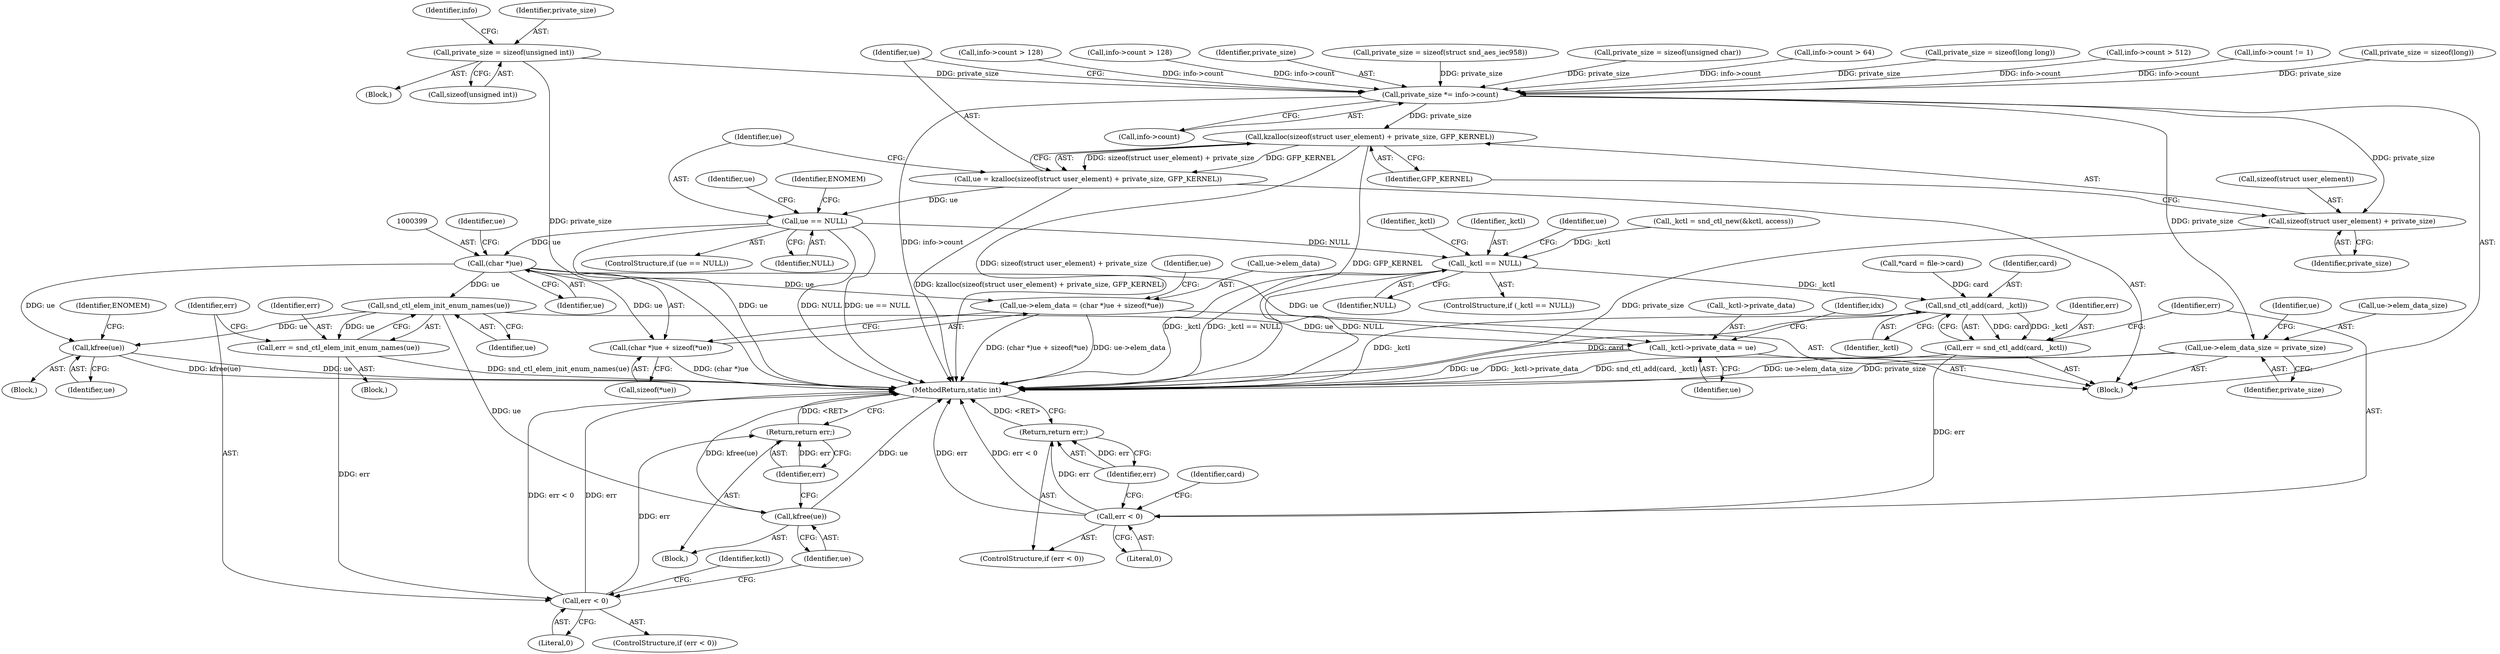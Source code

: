 digraph "0_linux_82262a46627bebb0febcc26664746c25cef08563@API" {
"1000297" [label="(Call,private_size = sizeof(unsigned int))"];
"1000355" [label="(Call,private_size *= info->count)"];
"1000362" [label="(Call,kzalloc(sizeof(struct user_element) + private_size, GFP_KERNEL))"];
"1000360" [label="(Call,ue = kzalloc(sizeof(struct user_element) + private_size, GFP_KERNEL))"];
"1000369" [label="(Call,ue == NULL)"];
"1000398" [label="(Call,(char *)ue)"];
"1000393" [label="(Call,ue->elem_data = (char *)ue + sizeof(*ue))"];
"1000397" [label="(Call,(char *)ue + sizeof(*ue))"];
"1000420" [label="(Call,snd_ctl_elem_init_enum_names(ue))"];
"1000418" [label="(Call,err = snd_ctl_elem_init_enum_names(ue))"];
"1000423" [label="(Call,err < 0)"];
"1000429" [label="(Return,return err;)"];
"1000427" [label="(Call,kfree(ue))"];
"1000451" [label="(Call,kfree(ue))"];
"1000456" [label="(Call,_kctl->private_data = ue)"];
"1000443" [label="(Call,_kctl == NULL)"];
"1000483" [label="(Call,snd_ctl_add(card, _kctl))"];
"1000481" [label="(Call,err = snd_ctl_add(card, _kctl))"];
"1000487" [label="(Call,err < 0)"];
"1000490" [label="(Return,return err;)"];
"1000363" [label="(Call,sizeof(struct user_element) + private_size)"];
"1000404" [label="(Call,ue->elem_data_size = private_size)"];
"1000489" [label="(Literal,0)"];
"1000272" [label="(Call,info->count > 128)"];
"1000484" [label="(Identifier,card)"];
"1000481" [label="(Call,err = snd_ctl_add(card, _kctl))"];
"1000377" [label="(Identifier,ue)"];
"1000397" [label="(Call,(char *)ue + sizeof(*ue))"];
"1000356" [label="(Identifier,private_size)"];
"1000424" [label="(Identifier,err)"];
"1000408" [label="(Identifier,private_size)"];
"1000374" [label="(Identifier,ENOMEM)"];
"1000428" [label="(Identifier,ue)"];
"1000495" [label="(Identifier,card)"];
"1000491" [label="(Identifier,err)"];
"1000442" [label="(ControlStructure,if (_kctl == NULL))"];
"1000398" [label="(Call,(char *)ue)"];
"1000429" [label="(Return,return err;)"];
"1000364" [label="(Call,sizeof(struct user_element))"];
"1000104" [label="(Block,)"];
"1000460" [label="(Identifier,ue)"];
"1000362" [label="(Call,kzalloc(sizeof(struct user_element) + private_size, GFP_KERNEL))"];
"1000370" [label="(Identifier,ue)"];
"1000456" [label="(Call,_kctl->private_data = ue)"];
"1000400" [label="(Identifier,ue)"];
"1000482" [label="(Identifier,err)"];
"1000337" [label="(Call,private_size = sizeof(struct snd_aes_iec958))"];
"1000322" [label="(Call,private_size = sizeof(unsigned char))"];
"1000443" [label="(Call,_kctl == NULL)"];
"1000287" [label="(Call,info->count > 64)"];
"1000446" [label="(Block,)"];
"1000401" [label="(Call,sizeof(*ue))"];
"1000394" [label="(Call,ue->elem_data)"];
"1000406" [label="(Identifier,ue)"];
"1000451" [label="(Call,kfree(ue))"];
"1000403" [label="(Identifier,ue)"];
"1000282" [label="(Call,private_size = sizeof(long long))"];
"1000405" [label="(Call,ue->elem_data_size)"];
"1000361" [label="(Identifier,ue)"];
"1000264" [label="(Block,)"];
"1000106" [label="(Call,*card = file->card)"];
"1000433" [label="(Identifier,kctl)"];
"1000452" [label="(Identifier,ue)"];
"1000425" [label="(Literal,0)"];
"1000488" [label="(Identifier,err)"];
"1000297" [label="(Call,private_size = sizeof(unsigned int))"];
"1000366" [label="(Identifier,private_size)"];
"1000327" [label="(Call,info->count > 512)"];
"1000463" [label="(Identifier,idx)"];
"1000426" [label="(Block,)"];
"1000299" [label="(Call,sizeof(unsigned int))"];
"1000305" [label="(Identifier,info)"];
"1000369" [label="(Call,ue == NULL)"];
"1000490" [label="(Return,return err;)"];
"1000444" [label="(Identifier,_kctl)"];
"1000449" [label="(Identifier,ue)"];
"1000342" [label="(Call,info->count != 1)"];
"1000436" [label="(Call,_kctl = snd_ctl_new(&kctl, access))"];
"1000404" [label="(Call,ue->elem_data_size = private_size)"];
"1000419" [label="(Identifier,err)"];
"1000422" [label="(ControlStructure,if (err < 0))"];
"1000487" [label="(Call,err < 0)"];
"1000357" [label="(Call,info->count)"];
"1000393" [label="(Call,ue->elem_data = (char *)ue + sizeof(*ue))"];
"1000457" [label="(Call,_kctl->private_data)"];
"1000355" [label="(Call,private_size *= info->count)"];
"1000483" [label="(Call,snd_ctl_add(card, _kctl))"];
"1000363" [label="(Call,sizeof(struct user_element) + private_size)"];
"1000420" [label="(Call,snd_ctl_elem_init_enum_names(ue))"];
"1000360" [label="(Call,ue = kzalloc(sizeof(struct user_element) + private_size, GFP_KERNEL))"];
"1000368" [label="(ControlStructure,if (ue == NULL))"];
"1000418" [label="(Call,err = snd_ctl_elem_init_enum_names(ue))"];
"1000413" [label="(Identifier,ue)"];
"1000508" [label="(MethodReturn,static int)"];
"1000458" [label="(Identifier,_kctl)"];
"1000430" [label="(Identifier,err)"];
"1000367" [label="(Identifier,GFP_KERNEL)"];
"1000455" [label="(Identifier,ENOMEM)"];
"1000371" [label="(Identifier,NULL)"];
"1000267" [label="(Call,private_size = sizeof(long))"];
"1000417" [label="(Block,)"];
"1000303" [label="(Call,info->count > 128)"];
"1000485" [label="(Identifier,_kctl)"];
"1000486" [label="(ControlStructure,if (err < 0))"];
"1000427" [label="(Call,kfree(ue))"];
"1000423" [label="(Call,err < 0)"];
"1000298" [label="(Identifier,private_size)"];
"1000421" [label="(Identifier,ue)"];
"1000445" [label="(Identifier,NULL)"];
"1000297" -> "1000264"  [label="AST: "];
"1000297" -> "1000299"  [label="CFG: "];
"1000298" -> "1000297"  [label="AST: "];
"1000299" -> "1000297"  [label="AST: "];
"1000305" -> "1000297"  [label="CFG: "];
"1000297" -> "1000508"  [label="DDG: private_size"];
"1000297" -> "1000355"  [label="DDG: private_size"];
"1000355" -> "1000104"  [label="AST: "];
"1000355" -> "1000357"  [label="CFG: "];
"1000356" -> "1000355"  [label="AST: "];
"1000357" -> "1000355"  [label="AST: "];
"1000361" -> "1000355"  [label="CFG: "];
"1000355" -> "1000508"  [label="DDG: info->count"];
"1000327" -> "1000355"  [label="DDG: info->count"];
"1000272" -> "1000355"  [label="DDG: info->count"];
"1000287" -> "1000355"  [label="DDG: info->count"];
"1000342" -> "1000355"  [label="DDG: info->count"];
"1000303" -> "1000355"  [label="DDG: info->count"];
"1000267" -> "1000355"  [label="DDG: private_size"];
"1000337" -> "1000355"  [label="DDG: private_size"];
"1000322" -> "1000355"  [label="DDG: private_size"];
"1000282" -> "1000355"  [label="DDG: private_size"];
"1000355" -> "1000362"  [label="DDG: private_size"];
"1000355" -> "1000363"  [label="DDG: private_size"];
"1000355" -> "1000404"  [label="DDG: private_size"];
"1000362" -> "1000360"  [label="AST: "];
"1000362" -> "1000367"  [label="CFG: "];
"1000363" -> "1000362"  [label="AST: "];
"1000367" -> "1000362"  [label="AST: "];
"1000360" -> "1000362"  [label="CFG: "];
"1000362" -> "1000508"  [label="DDG: GFP_KERNEL"];
"1000362" -> "1000508"  [label="DDG: sizeof(struct user_element) + private_size"];
"1000362" -> "1000360"  [label="DDG: sizeof(struct user_element) + private_size"];
"1000362" -> "1000360"  [label="DDG: GFP_KERNEL"];
"1000360" -> "1000104"  [label="AST: "];
"1000361" -> "1000360"  [label="AST: "];
"1000370" -> "1000360"  [label="CFG: "];
"1000360" -> "1000508"  [label="DDG: kzalloc(sizeof(struct user_element) + private_size, GFP_KERNEL)"];
"1000360" -> "1000369"  [label="DDG: ue"];
"1000369" -> "1000368"  [label="AST: "];
"1000369" -> "1000371"  [label="CFG: "];
"1000370" -> "1000369"  [label="AST: "];
"1000371" -> "1000369"  [label="AST: "];
"1000374" -> "1000369"  [label="CFG: "];
"1000377" -> "1000369"  [label="CFG: "];
"1000369" -> "1000508"  [label="DDG: ue == NULL"];
"1000369" -> "1000508"  [label="DDG: ue"];
"1000369" -> "1000508"  [label="DDG: NULL"];
"1000369" -> "1000398"  [label="DDG: ue"];
"1000369" -> "1000443"  [label="DDG: NULL"];
"1000398" -> "1000397"  [label="AST: "];
"1000398" -> "1000400"  [label="CFG: "];
"1000399" -> "1000398"  [label="AST: "];
"1000400" -> "1000398"  [label="AST: "];
"1000403" -> "1000398"  [label="CFG: "];
"1000398" -> "1000393"  [label="DDG: ue"];
"1000398" -> "1000397"  [label="DDG: ue"];
"1000398" -> "1000420"  [label="DDG: ue"];
"1000398" -> "1000451"  [label="DDG: ue"];
"1000398" -> "1000456"  [label="DDG: ue"];
"1000393" -> "1000104"  [label="AST: "];
"1000393" -> "1000397"  [label="CFG: "];
"1000394" -> "1000393"  [label="AST: "];
"1000397" -> "1000393"  [label="AST: "];
"1000406" -> "1000393"  [label="CFG: "];
"1000393" -> "1000508"  [label="DDG: (char *)ue + sizeof(*ue)"];
"1000393" -> "1000508"  [label="DDG: ue->elem_data"];
"1000397" -> "1000401"  [label="CFG: "];
"1000401" -> "1000397"  [label="AST: "];
"1000397" -> "1000508"  [label="DDG: (char *)ue"];
"1000420" -> "1000418"  [label="AST: "];
"1000420" -> "1000421"  [label="CFG: "];
"1000421" -> "1000420"  [label="AST: "];
"1000418" -> "1000420"  [label="CFG: "];
"1000420" -> "1000418"  [label="DDG: ue"];
"1000420" -> "1000427"  [label="DDG: ue"];
"1000420" -> "1000451"  [label="DDG: ue"];
"1000420" -> "1000456"  [label="DDG: ue"];
"1000418" -> "1000417"  [label="AST: "];
"1000419" -> "1000418"  [label="AST: "];
"1000424" -> "1000418"  [label="CFG: "];
"1000418" -> "1000508"  [label="DDG: snd_ctl_elem_init_enum_names(ue)"];
"1000418" -> "1000423"  [label="DDG: err"];
"1000423" -> "1000422"  [label="AST: "];
"1000423" -> "1000425"  [label="CFG: "];
"1000424" -> "1000423"  [label="AST: "];
"1000425" -> "1000423"  [label="AST: "];
"1000428" -> "1000423"  [label="CFG: "];
"1000433" -> "1000423"  [label="CFG: "];
"1000423" -> "1000508"  [label="DDG: err < 0"];
"1000423" -> "1000508"  [label="DDG: err"];
"1000423" -> "1000429"  [label="DDG: err"];
"1000429" -> "1000426"  [label="AST: "];
"1000429" -> "1000430"  [label="CFG: "];
"1000430" -> "1000429"  [label="AST: "];
"1000508" -> "1000429"  [label="CFG: "];
"1000429" -> "1000508"  [label="DDG: <RET>"];
"1000430" -> "1000429"  [label="DDG: err"];
"1000427" -> "1000426"  [label="AST: "];
"1000427" -> "1000428"  [label="CFG: "];
"1000428" -> "1000427"  [label="AST: "];
"1000430" -> "1000427"  [label="CFG: "];
"1000427" -> "1000508"  [label="DDG: kfree(ue)"];
"1000427" -> "1000508"  [label="DDG: ue"];
"1000451" -> "1000446"  [label="AST: "];
"1000451" -> "1000452"  [label="CFG: "];
"1000452" -> "1000451"  [label="AST: "];
"1000455" -> "1000451"  [label="CFG: "];
"1000451" -> "1000508"  [label="DDG: ue"];
"1000451" -> "1000508"  [label="DDG: kfree(ue)"];
"1000456" -> "1000104"  [label="AST: "];
"1000456" -> "1000460"  [label="CFG: "];
"1000457" -> "1000456"  [label="AST: "];
"1000460" -> "1000456"  [label="AST: "];
"1000463" -> "1000456"  [label="CFG: "];
"1000456" -> "1000508"  [label="DDG: ue"];
"1000456" -> "1000508"  [label="DDG: _kctl->private_data"];
"1000443" -> "1000442"  [label="AST: "];
"1000443" -> "1000445"  [label="CFG: "];
"1000444" -> "1000443"  [label="AST: "];
"1000445" -> "1000443"  [label="AST: "];
"1000449" -> "1000443"  [label="CFG: "];
"1000458" -> "1000443"  [label="CFG: "];
"1000443" -> "1000508"  [label="DDG: _kctl == NULL"];
"1000443" -> "1000508"  [label="DDG: NULL"];
"1000443" -> "1000508"  [label="DDG: _kctl"];
"1000436" -> "1000443"  [label="DDG: _kctl"];
"1000443" -> "1000483"  [label="DDG: _kctl"];
"1000483" -> "1000481"  [label="AST: "];
"1000483" -> "1000485"  [label="CFG: "];
"1000484" -> "1000483"  [label="AST: "];
"1000485" -> "1000483"  [label="AST: "];
"1000481" -> "1000483"  [label="CFG: "];
"1000483" -> "1000508"  [label="DDG: _kctl"];
"1000483" -> "1000508"  [label="DDG: card"];
"1000483" -> "1000481"  [label="DDG: card"];
"1000483" -> "1000481"  [label="DDG: _kctl"];
"1000106" -> "1000483"  [label="DDG: card"];
"1000481" -> "1000104"  [label="AST: "];
"1000482" -> "1000481"  [label="AST: "];
"1000488" -> "1000481"  [label="CFG: "];
"1000481" -> "1000508"  [label="DDG: snd_ctl_add(card, _kctl)"];
"1000481" -> "1000487"  [label="DDG: err"];
"1000487" -> "1000486"  [label="AST: "];
"1000487" -> "1000489"  [label="CFG: "];
"1000488" -> "1000487"  [label="AST: "];
"1000489" -> "1000487"  [label="AST: "];
"1000491" -> "1000487"  [label="CFG: "];
"1000495" -> "1000487"  [label="CFG: "];
"1000487" -> "1000508"  [label="DDG: err"];
"1000487" -> "1000508"  [label="DDG: err < 0"];
"1000487" -> "1000490"  [label="DDG: err"];
"1000490" -> "1000486"  [label="AST: "];
"1000490" -> "1000491"  [label="CFG: "];
"1000491" -> "1000490"  [label="AST: "];
"1000508" -> "1000490"  [label="CFG: "];
"1000490" -> "1000508"  [label="DDG: <RET>"];
"1000491" -> "1000490"  [label="DDG: err"];
"1000363" -> "1000366"  [label="CFG: "];
"1000364" -> "1000363"  [label="AST: "];
"1000366" -> "1000363"  [label="AST: "];
"1000367" -> "1000363"  [label="CFG: "];
"1000363" -> "1000508"  [label="DDG: private_size"];
"1000404" -> "1000104"  [label="AST: "];
"1000404" -> "1000408"  [label="CFG: "];
"1000405" -> "1000404"  [label="AST: "];
"1000408" -> "1000404"  [label="AST: "];
"1000413" -> "1000404"  [label="CFG: "];
"1000404" -> "1000508"  [label="DDG: ue->elem_data_size"];
"1000404" -> "1000508"  [label="DDG: private_size"];
}
